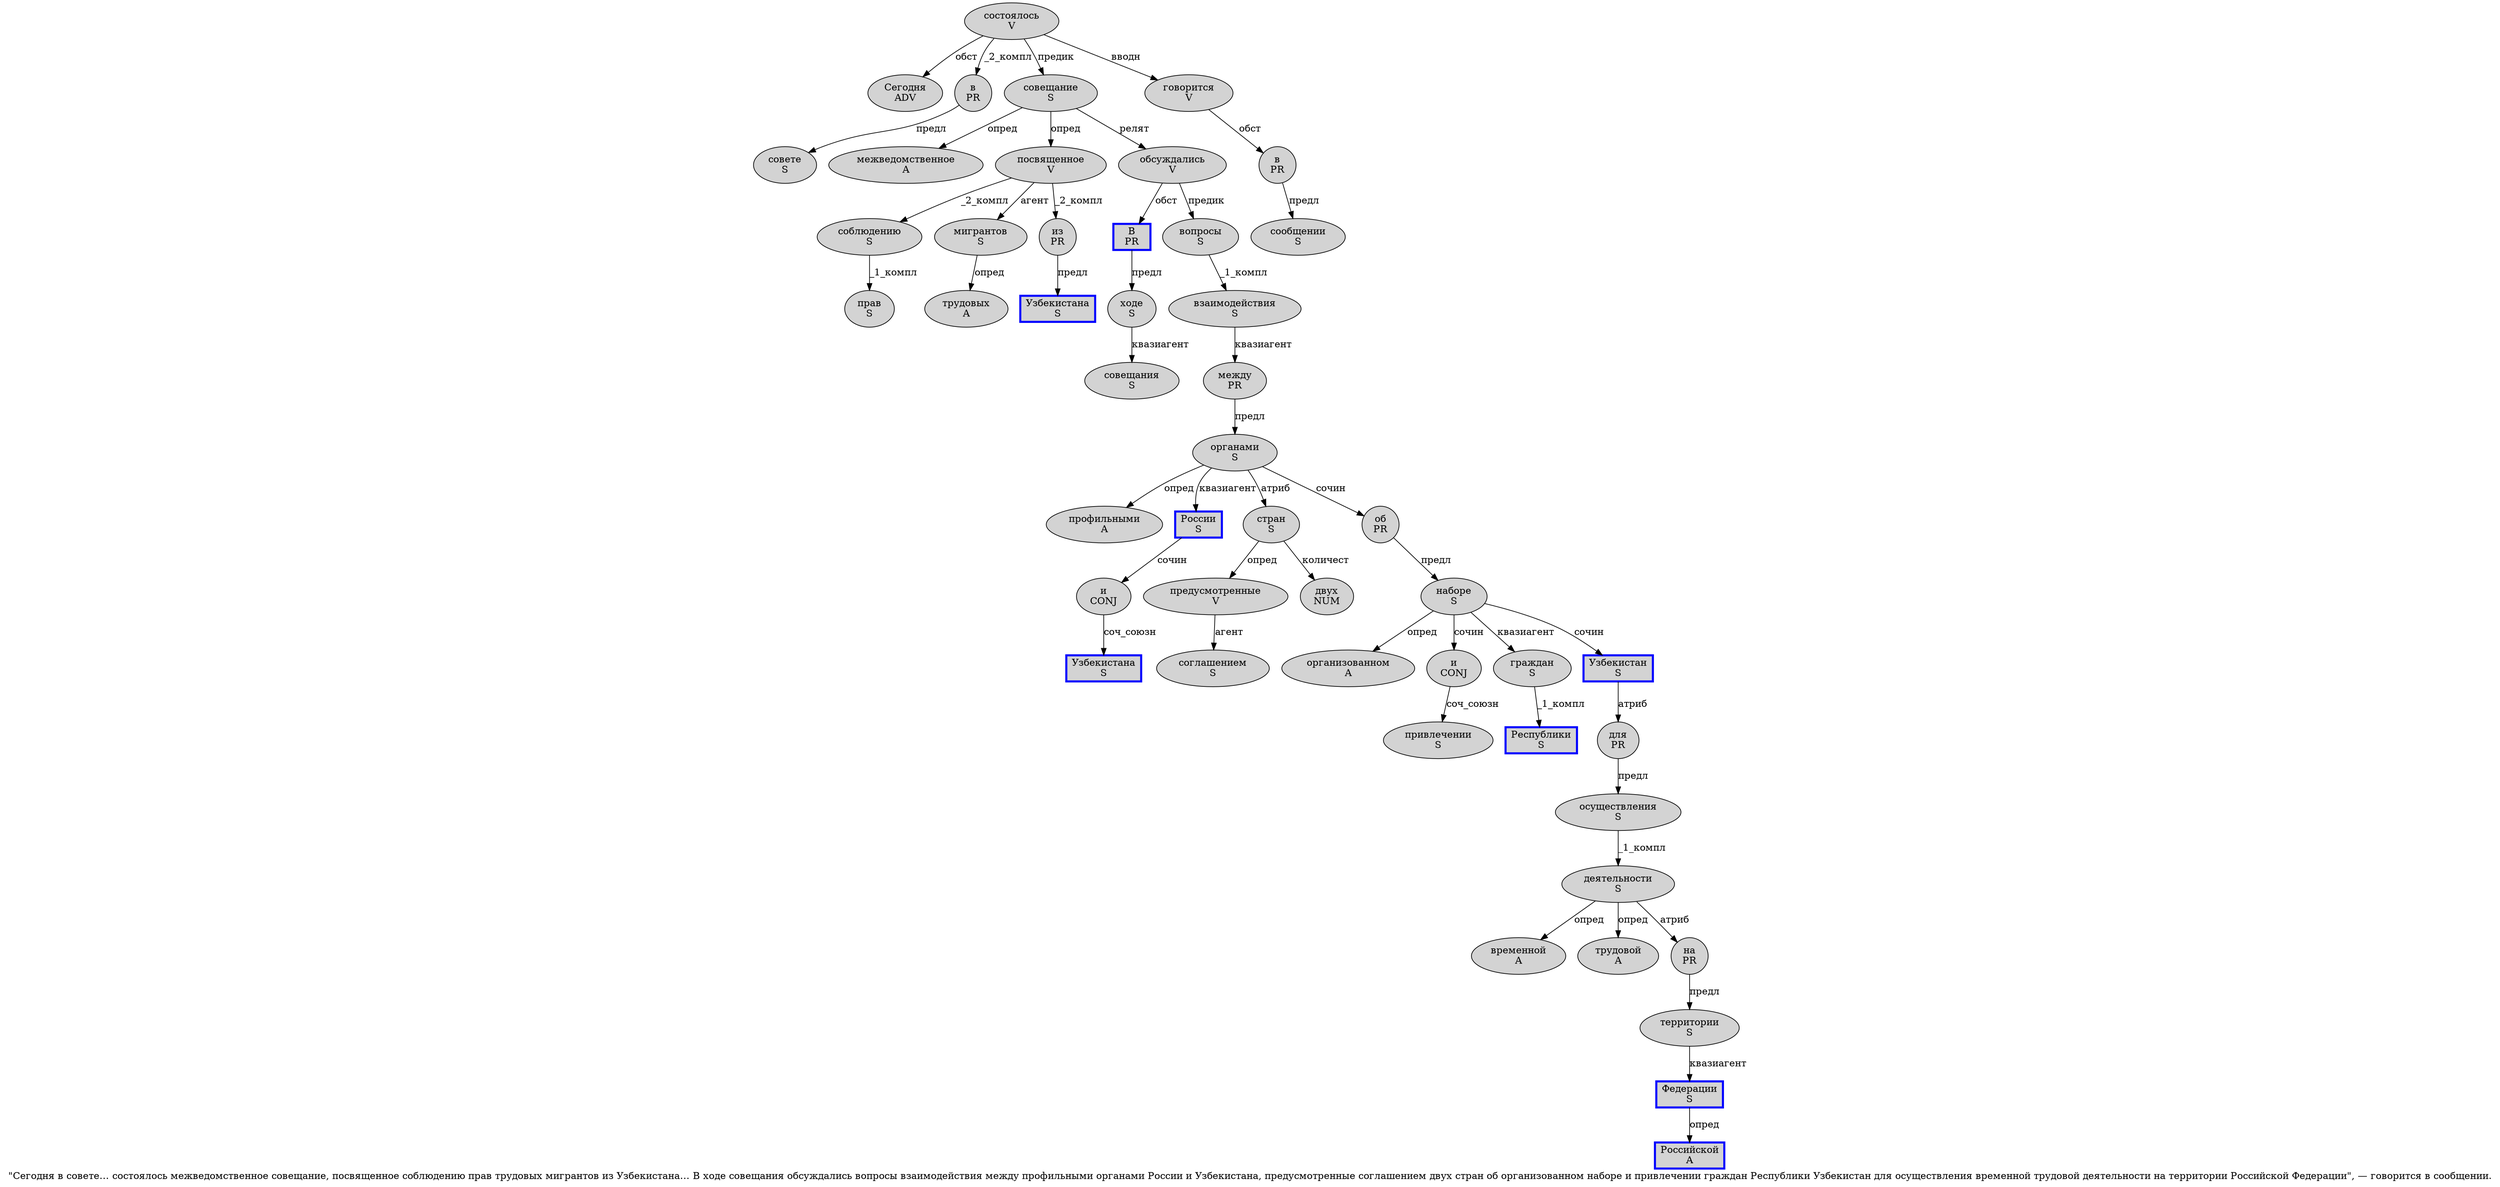 digraph SENTENCE_738 {
	graph [label="\"Сегодня в совете… состоялось межведомственное совещание, посвященное соблюдению прав трудовых мигрантов из Узбекистана… В ходе совещания обсуждались вопросы взаимодействия между профильными органами России и Узбекистана, предусмотренные соглашением двух стран об организованном наборе и привлечении граждан Республики Узбекистан для осуществления временной трудовой деятельности на территории Российской Федерации\", — говорится в сообщении."]
	node [style=filled]
		1 [label="Сегодня
ADV" color="" fillcolor=lightgray penwidth=1 shape=ellipse]
		2 [label="в
PR" color="" fillcolor=lightgray penwidth=1 shape=ellipse]
		3 [label="совете
S" color="" fillcolor=lightgray penwidth=1 shape=ellipse]
		5 [label="состоялось
V" color="" fillcolor=lightgray penwidth=1 shape=ellipse]
		6 [label="межведомственное
A" color="" fillcolor=lightgray penwidth=1 shape=ellipse]
		7 [label="совещание
S" color="" fillcolor=lightgray penwidth=1 shape=ellipse]
		9 [label="посвященное
V" color="" fillcolor=lightgray penwidth=1 shape=ellipse]
		10 [label="соблюдению
S" color="" fillcolor=lightgray penwidth=1 shape=ellipse]
		11 [label="прав
S" color="" fillcolor=lightgray penwidth=1 shape=ellipse]
		12 [label="трудовых
A" color="" fillcolor=lightgray penwidth=1 shape=ellipse]
		13 [label="мигрантов
S" color="" fillcolor=lightgray penwidth=1 shape=ellipse]
		14 [label="из
PR" color="" fillcolor=lightgray penwidth=1 shape=ellipse]
		15 [label="Узбекистана
S" color=blue fillcolor=lightgray penwidth=3 shape=box]
		17 [label="В
PR" color=blue fillcolor=lightgray penwidth=3 shape=box]
		18 [label="ходе
S" color="" fillcolor=lightgray penwidth=1 shape=ellipse]
		19 [label="совещания
S" color="" fillcolor=lightgray penwidth=1 shape=ellipse]
		20 [label="обсуждались
V" color="" fillcolor=lightgray penwidth=1 shape=ellipse]
		21 [label="вопросы
S" color="" fillcolor=lightgray penwidth=1 shape=ellipse]
		22 [label="взаимодействия
S" color="" fillcolor=lightgray penwidth=1 shape=ellipse]
		23 [label="между
PR" color="" fillcolor=lightgray penwidth=1 shape=ellipse]
		24 [label="профильными
A" color="" fillcolor=lightgray penwidth=1 shape=ellipse]
		25 [label="органами
S" color="" fillcolor=lightgray penwidth=1 shape=ellipse]
		26 [label="России
S" color=blue fillcolor=lightgray penwidth=3 shape=box]
		27 [label="и
CONJ" color="" fillcolor=lightgray penwidth=1 shape=ellipse]
		28 [label="Узбекистана
S" color=blue fillcolor=lightgray penwidth=3 shape=box]
		30 [label="предусмотренные
V" color="" fillcolor=lightgray penwidth=1 shape=ellipse]
		31 [label="соглашением
S" color="" fillcolor=lightgray penwidth=1 shape=ellipse]
		32 [label="двух
NUM" color="" fillcolor=lightgray penwidth=1 shape=ellipse]
		33 [label="стран
S" color="" fillcolor=lightgray penwidth=1 shape=ellipse]
		34 [label="об
PR" color="" fillcolor=lightgray penwidth=1 shape=ellipse]
		35 [label="организованном
A" color="" fillcolor=lightgray penwidth=1 shape=ellipse]
		36 [label="наборе
S" color="" fillcolor=lightgray penwidth=1 shape=ellipse]
		37 [label="и
CONJ" color="" fillcolor=lightgray penwidth=1 shape=ellipse]
		38 [label="привлечении
S" color="" fillcolor=lightgray penwidth=1 shape=ellipse]
		39 [label="граждан
S" color="" fillcolor=lightgray penwidth=1 shape=ellipse]
		40 [label="Республики
S" color=blue fillcolor=lightgray penwidth=3 shape=box]
		41 [label="Узбекистан
S" color=blue fillcolor=lightgray penwidth=3 shape=box]
		42 [label="для
PR" color="" fillcolor=lightgray penwidth=1 shape=ellipse]
		43 [label="осуществления
S" color="" fillcolor=lightgray penwidth=1 shape=ellipse]
		44 [label="временной
A" color="" fillcolor=lightgray penwidth=1 shape=ellipse]
		45 [label="трудовой
A" color="" fillcolor=lightgray penwidth=1 shape=ellipse]
		46 [label="деятельности
S" color="" fillcolor=lightgray penwidth=1 shape=ellipse]
		47 [label="на
PR" color="" fillcolor=lightgray penwidth=1 shape=ellipse]
		48 [label="территории
S" color="" fillcolor=lightgray penwidth=1 shape=ellipse]
		49 [label="Российской
A" color=blue fillcolor=lightgray penwidth=3 shape=box]
		50 [label="Федерации
S" color=blue fillcolor=lightgray penwidth=3 shape=box]
		54 [label="говорится
V" color="" fillcolor=lightgray penwidth=1 shape=ellipse]
		55 [label="в
PR" color="" fillcolor=lightgray penwidth=1 shape=ellipse]
		56 [label="сообщении
S" color="" fillcolor=lightgray penwidth=1 shape=ellipse]
			9 -> 10 [label="_2_компл"]
			9 -> 13 [label="агент"]
			9 -> 14 [label="_2_компл"]
			46 -> 44 [label="опред"]
			46 -> 45 [label="опред"]
			46 -> 47 [label="атриб"]
			41 -> 42 [label="атриб"]
			26 -> 27 [label="сочин"]
			17 -> 18 [label="предл"]
			20 -> 17 [label="обст"]
			20 -> 21 [label="предик"]
			43 -> 46 [label="_1_компл"]
			39 -> 40 [label="_1_компл"]
			27 -> 28 [label="соч_союзн"]
			30 -> 31 [label="агент"]
			42 -> 43 [label="предл"]
			47 -> 48 [label="предл"]
			10 -> 11 [label="_1_компл"]
			2 -> 3 [label="предл"]
			48 -> 50 [label="квазиагент"]
			5 -> 1 [label="обст"]
			5 -> 2 [label="_2_компл"]
			5 -> 7 [label="предик"]
			5 -> 54 [label="вводн"]
			36 -> 35 [label="опред"]
			36 -> 37 [label="сочин"]
			36 -> 39 [label="квазиагент"]
			36 -> 41 [label="сочин"]
			33 -> 30 [label="опред"]
			33 -> 32 [label="количест"]
			25 -> 24 [label="опред"]
			25 -> 26 [label="квазиагент"]
			25 -> 33 [label="атриб"]
			25 -> 34 [label="сочин"]
			13 -> 12 [label="опред"]
			54 -> 55 [label="обст"]
			18 -> 19 [label="квазиагент"]
			7 -> 6 [label="опред"]
			7 -> 9 [label="опред"]
			7 -> 20 [label="релят"]
			23 -> 25 [label="предл"]
			55 -> 56 [label="предл"]
			21 -> 22 [label="_1_компл"]
			34 -> 36 [label="предл"]
			37 -> 38 [label="соч_союзн"]
			14 -> 15 [label="предл"]
			50 -> 49 [label="опред"]
			22 -> 23 [label="квазиагент"]
}